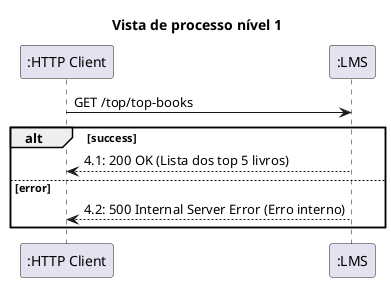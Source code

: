 @startuml
hide circle
skinparam classAttributeIconSize 0
title Vista de processo nível 1

participant ":HTTP Client" as Client
participant ":LMS" as System


' Consulta dos top 5 livros
Client -> System: GET /top/top-books
alt success
    System --> Client: 4.1: 200 OK (Lista dos top 5 livros)
else error
    System --> Client: 4.2: 500 Internal Server Error (Erro interno)
end

@enduml
